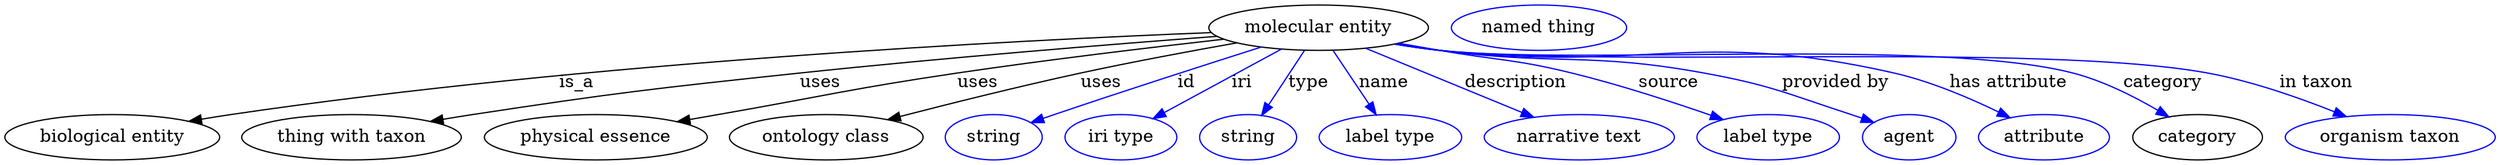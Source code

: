 digraph {
	graph [bb="0,0,1975.3,123"];
	node [label="\N"];
	"molecular entity"	[height=0.5,
		label="molecular entity",
		pos="1042.1,105",
		width=2.4192];
	"biological entity"	[height=0.5,
		pos="85.142,18",
		width=2.3651];
	"molecular entity" -> "biological entity"	[label=is_a,
		lp="453.14,61.5",
		pos="e,145.98,30.604 956.89,101.1 801.53,94.962 462.21,77.656 179.14,36 171.59,34.888 163.71,33.626 155.86,32.304"];
	"thing with taxon"	[height=0.5,
		pos="275.14,18",
		width=2.4192];
	"molecular entity" -> "thing with taxon"	[label=uses,
		lp="646.64,61.5",
		pos="e,337.81,30.549 961.52,98.157 878.4,91.897 745.07,81.198 630.14,69 514.75,56.753 485.86,53.456 371.14,36 363.55,34.845 355.64,33.566 \
347.76,32.243"];
	"physical essence"	[height=0.5,
		pos="468.14,18",
		width=2.4553];
	"molecular entity" -> "physical essence"	[label=uses,
		lp="771.64,61.5",
		pos="e,532.84,30.353 966.77,95.863 908.8,89.351 826.77,79.581 755.14,69 670.35,56.475 649.58,50.731 565.14,36 557.88,34.733 550.32,33.411 \
542.75,32.088"];
	"ontology class"	[height=0.5,
		pos="651.14,18",
		width=2.1304];
	"molecular entity" -> "ontology class"	[label=uses,
		lp="869.64,61.5",
		pos="e,699.93,31.942 977.22,92.962 940.67,86.501 894.24,77.883 853.14,69 804.64,58.515 750.03,44.887 709.83,34.507"];
	id	[color=blue,
		height=0.5,
		label=string,
		pos="784.14,18",
		width=1.0652];
	"molecular entity" -> id	[color=blue,
		label=id,
		lp="937.14,61.5",
		pos="e,813.54,29.556 996.55,89.632 953.94,76.108 888.58,55.128 832.14,36 829.22,35.01 826.21,33.975 823.18,32.924",
		style=solid];
	iri	[color=blue,
		height=0.5,
		label="iri type",
		pos="885.14,18",
		width=1.2277];
	"molecular entity" -> iri	[color=blue,
		label=iri,
		lp="981.14,61.5",
		pos="e,910.65,32.808 1012.6,88.012 986.2,73.711 947.46,52.741 919.63,37.673",
		style=solid];
	type	[color=blue,
		height=0.5,
		label=string,
		pos="986.14,18",
		width=1.0652];
	"molecular entity" -> type	[color=blue,
		label=type,
		lp="1034.1,61.5",
		pos="e,996.89,35.31 1030.8,86.799 1022.7,74.463 1011.6,57.656 1002.5,43.862",
		style=solid];
	name	[color=blue,
		height=0.5,
		label="label type",
		pos="1099.1,18",
		width=1.5707];
	"molecular entity" -> name	[color=blue,
		label=name,
		lp="1094.1,61.5",
		pos="e,1087.8,35.885 1053.7,86.799 1061.8,74.622 1072.9,58.089 1082.1,44.398",
		style=solid];
	description	[color=blue,
		height=0.5,
		label="narrative text",
		pos="1249.1,18",
		width=2.0943];
	"molecular entity" -> description	[color=blue,
		label=description,
		lp="1198.6,61.5",
		pos="e,1213,33.851 1079.6,88.607 1114.4,74.334 1166.2,53.061 1203.4,37.791",
		style=solid];
	source	[color=blue,
		height=0.5,
		label="label type",
		pos="1399.1,18",
		width=1.5707];
	"molecular entity" -> source	[color=blue,
		label=source,
		lp="1320.1,61.5",
		pos="e,1363.3,32.073 1105.9,92.658 1116.7,90.759 1127.7,88.816 1138.1,87 1184.8,78.872 1197.2,80.253 1243.1,69 1280.9,59.759 1322.8,46.13 \
1353.7,35.434",
		style=solid];
	"provided by"	[color=blue,
		height=0.5,
		label=agent,
		pos="1511.1,18",
		width=1.0291];
	"molecular entity" -> "provided by"	[color=blue,
		label="provided by",
		lp="1452.6,61.5",
		pos="e,1483,29.784 1103.7,92.251 1115.1,90.314 1127,88.463 1138.1,87 1231,74.821 1256,85.79 1348.1,69 1401.3,59.316 1413.8,52.711 1465.1,\
36 1467.9,35.111 1470.7,34.161 1473.5,33.182",
		style=solid];
	"has attribute"	[color=blue,
		height=0.5,
		label=attribute,
		pos="1618.1,18",
		width=1.4443];
	"molecular entity" -> "has attribute"	[color=blue,
		label="has attribute",
		lp="1590.1,61.5",
		pos="e,1591.2,33.544 1102.9,92.053 1114.6,90.098 1126.7,88.293 1138.1,87 1297.8,68.959 1342.5,104.65 1499.1,69 1528.1,62.4 1559.1,49.205 \
1582.1,38.027",
		style=solid];
	category	[height=0.5,
		pos="1739.1,18",
		width=1.4263];
	"molecular entity" -> category	[color=blue,
		label=category,
		lp="1712.6,61.5",
		pos="e,1716.1,34.399 1102.6,91.965 1114.4,90.006 1126.6,88.221 1138.1,87 1249.4,75.22 1532.9,97.081 1641.1,69 1664.7,62.901 1689,50.52 \
1707.5,39.605",
		style=solid];
	"in taxon"	[color=blue,
		height=0.5,
		label="organism taxon",
		pos="1892.1,18",
		width=2.3109];
	"molecular entity" -> "in taxon"	[color=blue,
		label="in taxon",
		lp="1834.1,61.5",
		pos="e,1857.4,34.406 1102.4,91.95 1114.2,89.979 1126.5,88.194 1138.1,87 1273,73.14 1614.8,93.526 1748.1,69 1782.6,62.664 1819.9,49.509 \
1847.9,38.282",
		style=solid];
	"named thing_category"	[color=blue,
		height=0.5,
		label="named thing",
		pos="1217.1,105",
		width=1.9318];
}
